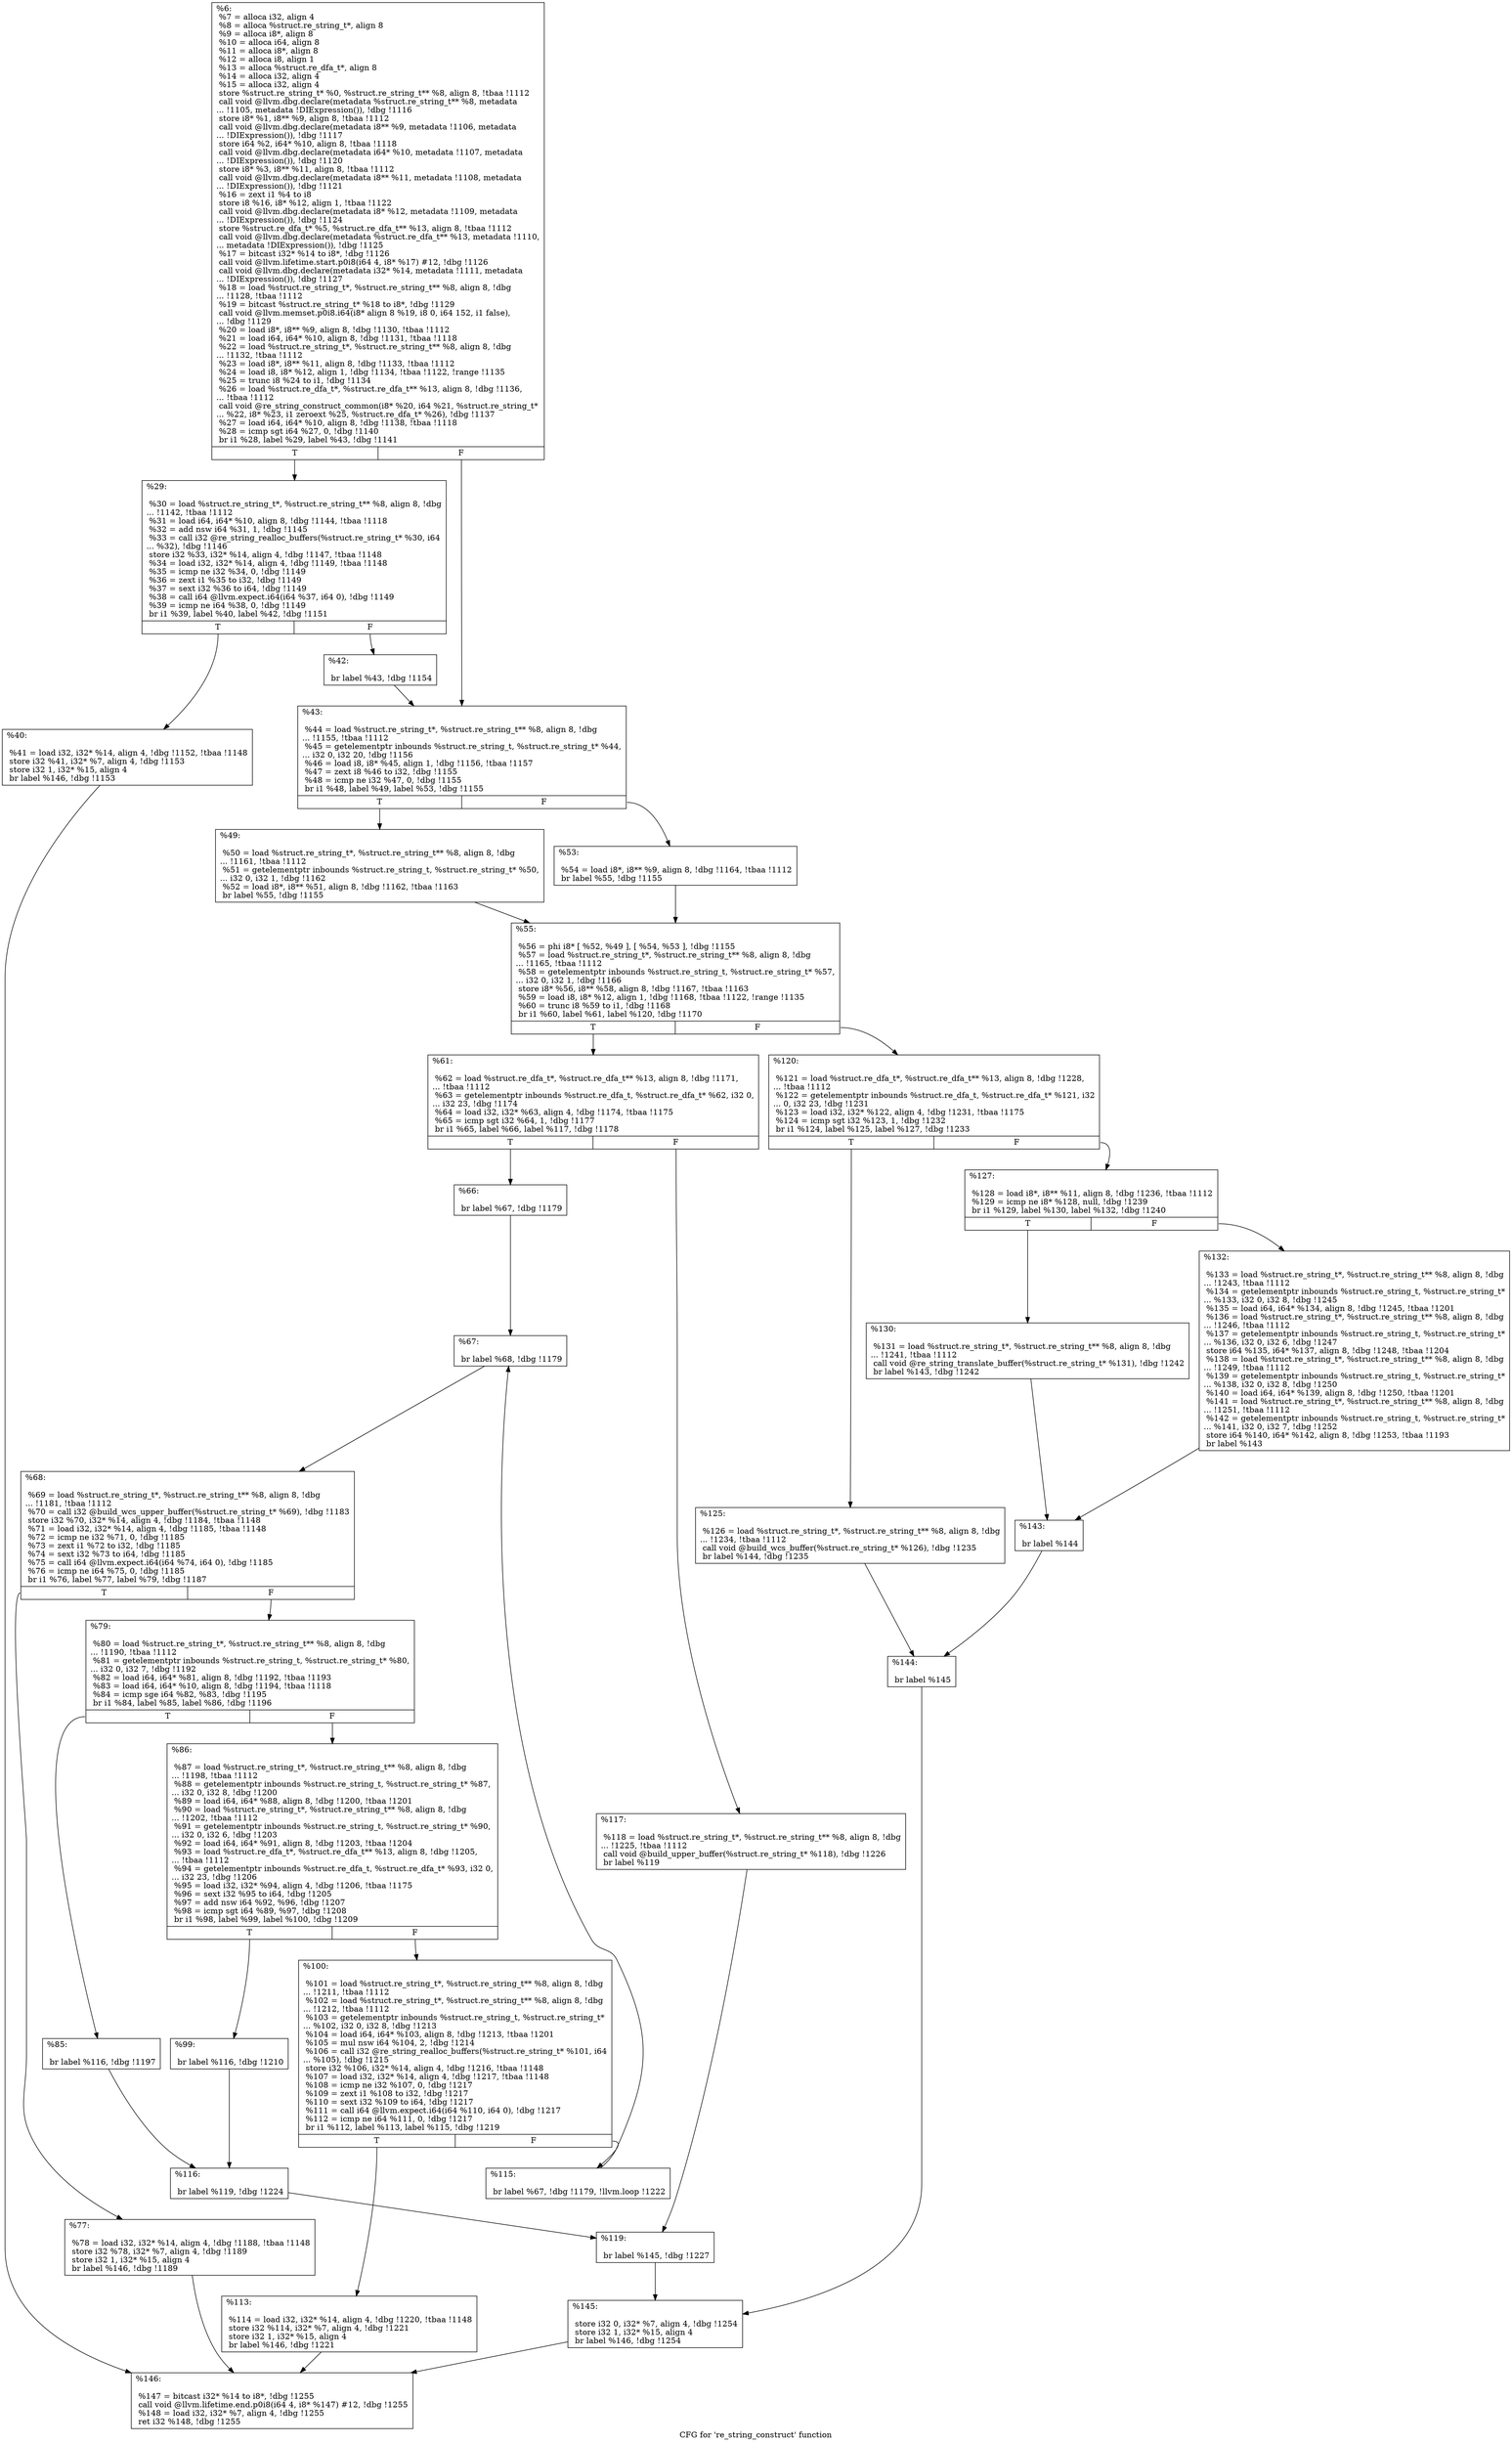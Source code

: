 digraph "CFG for 're_string_construct' function" {
	label="CFG for 're_string_construct' function";

	Node0xab2c10 [shape=record,label="{%6:\l  %7 = alloca i32, align 4\l  %8 = alloca %struct.re_string_t*, align 8\l  %9 = alloca i8*, align 8\l  %10 = alloca i64, align 8\l  %11 = alloca i8*, align 8\l  %12 = alloca i8, align 1\l  %13 = alloca %struct.re_dfa_t*, align 8\l  %14 = alloca i32, align 4\l  %15 = alloca i32, align 4\l  store %struct.re_string_t* %0, %struct.re_string_t** %8, align 8, !tbaa !1112\l  call void @llvm.dbg.declare(metadata %struct.re_string_t** %8, metadata\l... !1105, metadata !DIExpression()), !dbg !1116\l  store i8* %1, i8** %9, align 8, !tbaa !1112\l  call void @llvm.dbg.declare(metadata i8** %9, metadata !1106, metadata\l... !DIExpression()), !dbg !1117\l  store i64 %2, i64* %10, align 8, !tbaa !1118\l  call void @llvm.dbg.declare(metadata i64* %10, metadata !1107, metadata\l... !DIExpression()), !dbg !1120\l  store i8* %3, i8** %11, align 8, !tbaa !1112\l  call void @llvm.dbg.declare(metadata i8** %11, metadata !1108, metadata\l... !DIExpression()), !dbg !1121\l  %16 = zext i1 %4 to i8\l  store i8 %16, i8* %12, align 1, !tbaa !1122\l  call void @llvm.dbg.declare(metadata i8* %12, metadata !1109, metadata\l... !DIExpression()), !dbg !1124\l  store %struct.re_dfa_t* %5, %struct.re_dfa_t** %13, align 8, !tbaa !1112\l  call void @llvm.dbg.declare(metadata %struct.re_dfa_t** %13, metadata !1110,\l... metadata !DIExpression()), !dbg !1125\l  %17 = bitcast i32* %14 to i8*, !dbg !1126\l  call void @llvm.lifetime.start.p0i8(i64 4, i8* %17) #12, !dbg !1126\l  call void @llvm.dbg.declare(metadata i32* %14, metadata !1111, metadata\l... !DIExpression()), !dbg !1127\l  %18 = load %struct.re_string_t*, %struct.re_string_t** %8, align 8, !dbg\l... !1128, !tbaa !1112\l  %19 = bitcast %struct.re_string_t* %18 to i8*, !dbg !1129\l  call void @llvm.memset.p0i8.i64(i8* align 8 %19, i8 0, i64 152, i1 false),\l... !dbg !1129\l  %20 = load i8*, i8** %9, align 8, !dbg !1130, !tbaa !1112\l  %21 = load i64, i64* %10, align 8, !dbg !1131, !tbaa !1118\l  %22 = load %struct.re_string_t*, %struct.re_string_t** %8, align 8, !dbg\l... !1132, !tbaa !1112\l  %23 = load i8*, i8** %11, align 8, !dbg !1133, !tbaa !1112\l  %24 = load i8, i8* %12, align 1, !dbg !1134, !tbaa !1122, !range !1135\l  %25 = trunc i8 %24 to i1, !dbg !1134\l  %26 = load %struct.re_dfa_t*, %struct.re_dfa_t** %13, align 8, !dbg !1136,\l... !tbaa !1112\l  call void @re_string_construct_common(i8* %20, i64 %21, %struct.re_string_t*\l... %22, i8* %23, i1 zeroext %25, %struct.re_dfa_t* %26), !dbg !1137\l  %27 = load i64, i64* %10, align 8, !dbg !1138, !tbaa !1118\l  %28 = icmp sgt i64 %27, 0, !dbg !1140\l  br i1 %28, label %29, label %43, !dbg !1141\l|{<s0>T|<s1>F}}"];
	Node0xab2c10:s0 -> Node0xabaef0;
	Node0xab2c10:s1 -> Node0xabafe0;
	Node0xabaef0 [shape=record,label="{%29:\l\l  %30 = load %struct.re_string_t*, %struct.re_string_t** %8, align 8, !dbg\l... !1142, !tbaa !1112\l  %31 = load i64, i64* %10, align 8, !dbg !1144, !tbaa !1118\l  %32 = add nsw i64 %31, 1, !dbg !1145\l  %33 = call i32 @re_string_realloc_buffers(%struct.re_string_t* %30, i64\l... %32), !dbg !1146\l  store i32 %33, i32* %14, align 4, !dbg !1147, !tbaa !1148\l  %34 = load i32, i32* %14, align 4, !dbg !1149, !tbaa !1148\l  %35 = icmp ne i32 %34, 0, !dbg !1149\l  %36 = zext i1 %35 to i32, !dbg !1149\l  %37 = sext i32 %36 to i64, !dbg !1149\l  %38 = call i64 @llvm.expect.i64(i64 %37, i64 0), !dbg !1149\l  %39 = icmp ne i64 %38, 0, !dbg !1149\l  br i1 %39, label %40, label %42, !dbg !1151\l|{<s0>T|<s1>F}}"];
	Node0xabaef0:s0 -> Node0xabaf40;
	Node0xabaef0:s1 -> Node0xabaf90;
	Node0xabaf40 [shape=record,label="{%40:\l\l  %41 = load i32, i32* %14, align 4, !dbg !1152, !tbaa !1148\l  store i32 %41, i32* %7, align 4, !dbg !1153\l  store i32 1, i32* %15, align 4\l  br label %146, !dbg !1153\l}"];
	Node0xabaf40 -> Node0xabb850;
	Node0xabaf90 [shape=record,label="{%42:\l\l  br label %43, !dbg !1154\l}"];
	Node0xabaf90 -> Node0xabafe0;
	Node0xabafe0 [shape=record,label="{%43:\l\l  %44 = load %struct.re_string_t*, %struct.re_string_t** %8, align 8, !dbg\l... !1155, !tbaa !1112\l  %45 = getelementptr inbounds %struct.re_string_t, %struct.re_string_t* %44,\l... i32 0, i32 20, !dbg !1156\l  %46 = load i8, i8* %45, align 1, !dbg !1156, !tbaa !1157\l  %47 = zext i8 %46 to i32, !dbg !1155\l  %48 = icmp ne i32 %47, 0, !dbg !1155\l  br i1 %48, label %49, label %53, !dbg !1155\l|{<s0>T|<s1>F}}"];
	Node0xabafe0:s0 -> Node0xabb030;
	Node0xabafe0:s1 -> Node0xabb080;
	Node0xabb030 [shape=record,label="{%49:\l\l  %50 = load %struct.re_string_t*, %struct.re_string_t** %8, align 8, !dbg\l... !1161, !tbaa !1112\l  %51 = getelementptr inbounds %struct.re_string_t, %struct.re_string_t* %50,\l... i32 0, i32 1, !dbg !1162\l  %52 = load i8*, i8** %51, align 8, !dbg !1162, !tbaa !1163\l  br label %55, !dbg !1155\l}"];
	Node0xabb030 -> Node0xabb0d0;
	Node0xabb080 [shape=record,label="{%53:\l\l  %54 = load i8*, i8** %9, align 8, !dbg !1164, !tbaa !1112\l  br label %55, !dbg !1155\l}"];
	Node0xabb080 -> Node0xabb0d0;
	Node0xabb0d0 [shape=record,label="{%55:\l\l  %56 = phi i8* [ %52, %49 ], [ %54, %53 ], !dbg !1155\l  %57 = load %struct.re_string_t*, %struct.re_string_t** %8, align 8, !dbg\l... !1165, !tbaa !1112\l  %58 = getelementptr inbounds %struct.re_string_t, %struct.re_string_t* %57,\l... i32 0, i32 1, !dbg !1166\l  store i8* %56, i8** %58, align 8, !dbg !1167, !tbaa !1163\l  %59 = load i8, i8* %12, align 1, !dbg !1168, !tbaa !1122, !range !1135\l  %60 = trunc i8 %59 to i1, !dbg !1168\l  br i1 %60, label %61, label %120, !dbg !1170\l|{<s0>T|<s1>F}}"];
	Node0xabb0d0:s0 -> Node0xabb120;
	Node0xabb0d0:s1 -> Node0xabb5d0;
	Node0xabb120 [shape=record,label="{%61:\l\l  %62 = load %struct.re_dfa_t*, %struct.re_dfa_t** %13, align 8, !dbg !1171,\l... !tbaa !1112\l  %63 = getelementptr inbounds %struct.re_dfa_t, %struct.re_dfa_t* %62, i32 0,\l... i32 23, !dbg !1174\l  %64 = load i32, i32* %63, align 4, !dbg !1174, !tbaa !1175\l  %65 = icmp sgt i32 %64, 1, !dbg !1177\l  br i1 %65, label %66, label %117, !dbg !1178\l|{<s0>T|<s1>F}}"];
	Node0xabb120:s0 -> Node0xabb170;
	Node0xabb120:s1 -> Node0xabb530;
	Node0xabb170 [shape=record,label="{%66:\l\l  br label %67, !dbg !1179\l}"];
	Node0xabb170 -> Node0xabb1c0;
	Node0xabb1c0 [shape=record,label="{%67:\l\l  br label %68, !dbg !1179\l}"];
	Node0xabb1c0 -> Node0xabb210;
	Node0xabb210 [shape=record,label="{%68:\l\l  %69 = load %struct.re_string_t*, %struct.re_string_t** %8, align 8, !dbg\l... !1181, !tbaa !1112\l  %70 = call i32 @build_wcs_upper_buffer(%struct.re_string_t* %69), !dbg !1183\l  store i32 %70, i32* %14, align 4, !dbg !1184, !tbaa !1148\l  %71 = load i32, i32* %14, align 4, !dbg !1185, !tbaa !1148\l  %72 = icmp ne i32 %71, 0, !dbg !1185\l  %73 = zext i1 %72 to i32, !dbg !1185\l  %74 = sext i32 %73 to i64, !dbg !1185\l  %75 = call i64 @llvm.expect.i64(i64 %74, i64 0), !dbg !1185\l  %76 = icmp ne i64 %75, 0, !dbg !1185\l  br i1 %76, label %77, label %79, !dbg !1187\l|{<s0>T|<s1>F}}"];
	Node0xabb210:s0 -> Node0xabb260;
	Node0xabb210:s1 -> Node0xabb2b0;
	Node0xabb260 [shape=record,label="{%77:\l\l  %78 = load i32, i32* %14, align 4, !dbg !1188, !tbaa !1148\l  store i32 %78, i32* %7, align 4, !dbg !1189\l  store i32 1, i32* %15, align 4\l  br label %146, !dbg !1189\l}"];
	Node0xabb260 -> Node0xabb850;
	Node0xabb2b0 [shape=record,label="{%79:\l\l  %80 = load %struct.re_string_t*, %struct.re_string_t** %8, align 8, !dbg\l... !1190, !tbaa !1112\l  %81 = getelementptr inbounds %struct.re_string_t, %struct.re_string_t* %80,\l... i32 0, i32 7, !dbg !1192\l  %82 = load i64, i64* %81, align 8, !dbg !1192, !tbaa !1193\l  %83 = load i64, i64* %10, align 8, !dbg !1194, !tbaa !1118\l  %84 = icmp sge i64 %82, %83, !dbg !1195\l  br i1 %84, label %85, label %86, !dbg !1196\l|{<s0>T|<s1>F}}"];
	Node0xabb2b0:s0 -> Node0xabb300;
	Node0xabb2b0:s1 -> Node0xabb350;
	Node0xabb300 [shape=record,label="{%85:\l\l  br label %116, !dbg !1197\l}"];
	Node0xabb300 -> Node0xabb4e0;
	Node0xabb350 [shape=record,label="{%86:\l\l  %87 = load %struct.re_string_t*, %struct.re_string_t** %8, align 8, !dbg\l... !1198, !tbaa !1112\l  %88 = getelementptr inbounds %struct.re_string_t, %struct.re_string_t* %87,\l... i32 0, i32 8, !dbg !1200\l  %89 = load i64, i64* %88, align 8, !dbg !1200, !tbaa !1201\l  %90 = load %struct.re_string_t*, %struct.re_string_t** %8, align 8, !dbg\l... !1202, !tbaa !1112\l  %91 = getelementptr inbounds %struct.re_string_t, %struct.re_string_t* %90,\l... i32 0, i32 6, !dbg !1203\l  %92 = load i64, i64* %91, align 8, !dbg !1203, !tbaa !1204\l  %93 = load %struct.re_dfa_t*, %struct.re_dfa_t** %13, align 8, !dbg !1205,\l... !tbaa !1112\l  %94 = getelementptr inbounds %struct.re_dfa_t, %struct.re_dfa_t* %93, i32 0,\l... i32 23, !dbg !1206\l  %95 = load i32, i32* %94, align 4, !dbg !1206, !tbaa !1175\l  %96 = sext i32 %95 to i64, !dbg !1205\l  %97 = add nsw i64 %92, %96, !dbg !1207\l  %98 = icmp sgt i64 %89, %97, !dbg !1208\l  br i1 %98, label %99, label %100, !dbg !1209\l|{<s0>T|<s1>F}}"];
	Node0xabb350:s0 -> Node0xabb3a0;
	Node0xabb350:s1 -> Node0xabb3f0;
	Node0xabb3a0 [shape=record,label="{%99:\l\l  br label %116, !dbg !1210\l}"];
	Node0xabb3a0 -> Node0xabb4e0;
	Node0xabb3f0 [shape=record,label="{%100:\l\l  %101 = load %struct.re_string_t*, %struct.re_string_t** %8, align 8, !dbg\l... !1211, !tbaa !1112\l  %102 = load %struct.re_string_t*, %struct.re_string_t** %8, align 8, !dbg\l... !1212, !tbaa !1112\l  %103 = getelementptr inbounds %struct.re_string_t, %struct.re_string_t*\l... %102, i32 0, i32 8, !dbg !1213\l  %104 = load i64, i64* %103, align 8, !dbg !1213, !tbaa !1201\l  %105 = mul nsw i64 %104, 2, !dbg !1214\l  %106 = call i32 @re_string_realloc_buffers(%struct.re_string_t* %101, i64\l... %105), !dbg !1215\l  store i32 %106, i32* %14, align 4, !dbg !1216, !tbaa !1148\l  %107 = load i32, i32* %14, align 4, !dbg !1217, !tbaa !1148\l  %108 = icmp ne i32 %107, 0, !dbg !1217\l  %109 = zext i1 %108 to i32, !dbg !1217\l  %110 = sext i32 %109 to i64, !dbg !1217\l  %111 = call i64 @llvm.expect.i64(i64 %110, i64 0), !dbg !1217\l  %112 = icmp ne i64 %111, 0, !dbg !1217\l  br i1 %112, label %113, label %115, !dbg !1219\l|{<s0>T|<s1>F}}"];
	Node0xabb3f0:s0 -> Node0xabb440;
	Node0xabb3f0:s1 -> Node0xabb490;
	Node0xabb440 [shape=record,label="{%113:\l\l  %114 = load i32, i32* %14, align 4, !dbg !1220, !tbaa !1148\l  store i32 %114, i32* %7, align 4, !dbg !1221\l  store i32 1, i32* %15, align 4\l  br label %146, !dbg !1221\l}"];
	Node0xabb440 -> Node0xabb850;
	Node0xabb490 [shape=record,label="{%115:\l\l  br label %67, !dbg !1179, !llvm.loop !1222\l}"];
	Node0xabb490 -> Node0xabb1c0;
	Node0xabb4e0 [shape=record,label="{%116:\l\l  br label %119, !dbg !1224\l}"];
	Node0xabb4e0 -> Node0xabb580;
	Node0xabb530 [shape=record,label="{%117:\l\l  %118 = load %struct.re_string_t*, %struct.re_string_t** %8, align 8, !dbg\l... !1225, !tbaa !1112\l  call void @build_upper_buffer(%struct.re_string_t* %118), !dbg !1226\l  br label %119\l}"];
	Node0xabb530 -> Node0xabb580;
	Node0xabb580 [shape=record,label="{%119:\l\l  br label %145, !dbg !1227\l}"];
	Node0xabb580 -> Node0xabb800;
	Node0xabb5d0 [shape=record,label="{%120:\l\l  %121 = load %struct.re_dfa_t*, %struct.re_dfa_t** %13, align 8, !dbg !1228,\l... !tbaa !1112\l  %122 = getelementptr inbounds %struct.re_dfa_t, %struct.re_dfa_t* %121, i32\l... 0, i32 23, !dbg !1231\l  %123 = load i32, i32* %122, align 4, !dbg !1231, !tbaa !1175\l  %124 = icmp sgt i32 %123, 1, !dbg !1232\l  br i1 %124, label %125, label %127, !dbg !1233\l|{<s0>T|<s1>F}}"];
	Node0xabb5d0:s0 -> Node0xabb620;
	Node0xabb5d0:s1 -> Node0xabb670;
	Node0xabb620 [shape=record,label="{%125:\l\l  %126 = load %struct.re_string_t*, %struct.re_string_t** %8, align 8, !dbg\l... !1234, !tbaa !1112\l  call void @build_wcs_buffer(%struct.re_string_t* %126), !dbg !1235\l  br label %144, !dbg !1235\l}"];
	Node0xabb620 -> Node0xabb7b0;
	Node0xabb670 [shape=record,label="{%127:\l\l  %128 = load i8*, i8** %11, align 8, !dbg !1236, !tbaa !1112\l  %129 = icmp ne i8* %128, null, !dbg !1239\l  br i1 %129, label %130, label %132, !dbg !1240\l|{<s0>T|<s1>F}}"];
	Node0xabb670:s0 -> Node0xabb6c0;
	Node0xabb670:s1 -> Node0xabb710;
	Node0xabb6c0 [shape=record,label="{%130:\l\l  %131 = load %struct.re_string_t*, %struct.re_string_t** %8, align 8, !dbg\l... !1241, !tbaa !1112\l  call void @re_string_translate_buffer(%struct.re_string_t* %131), !dbg !1242\l  br label %143, !dbg !1242\l}"];
	Node0xabb6c0 -> Node0xabb760;
	Node0xabb710 [shape=record,label="{%132:\l\l  %133 = load %struct.re_string_t*, %struct.re_string_t** %8, align 8, !dbg\l... !1243, !tbaa !1112\l  %134 = getelementptr inbounds %struct.re_string_t, %struct.re_string_t*\l... %133, i32 0, i32 8, !dbg !1245\l  %135 = load i64, i64* %134, align 8, !dbg !1245, !tbaa !1201\l  %136 = load %struct.re_string_t*, %struct.re_string_t** %8, align 8, !dbg\l... !1246, !tbaa !1112\l  %137 = getelementptr inbounds %struct.re_string_t, %struct.re_string_t*\l... %136, i32 0, i32 6, !dbg !1247\l  store i64 %135, i64* %137, align 8, !dbg !1248, !tbaa !1204\l  %138 = load %struct.re_string_t*, %struct.re_string_t** %8, align 8, !dbg\l... !1249, !tbaa !1112\l  %139 = getelementptr inbounds %struct.re_string_t, %struct.re_string_t*\l... %138, i32 0, i32 8, !dbg !1250\l  %140 = load i64, i64* %139, align 8, !dbg !1250, !tbaa !1201\l  %141 = load %struct.re_string_t*, %struct.re_string_t** %8, align 8, !dbg\l... !1251, !tbaa !1112\l  %142 = getelementptr inbounds %struct.re_string_t, %struct.re_string_t*\l... %141, i32 0, i32 7, !dbg !1252\l  store i64 %140, i64* %142, align 8, !dbg !1253, !tbaa !1193\l  br label %143\l}"];
	Node0xabb710 -> Node0xabb760;
	Node0xabb760 [shape=record,label="{%143:\l\l  br label %144\l}"];
	Node0xabb760 -> Node0xabb7b0;
	Node0xabb7b0 [shape=record,label="{%144:\l\l  br label %145\l}"];
	Node0xabb7b0 -> Node0xabb800;
	Node0xabb800 [shape=record,label="{%145:\l\l  store i32 0, i32* %7, align 4, !dbg !1254\l  store i32 1, i32* %15, align 4\l  br label %146, !dbg !1254\l}"];
	Node0xabb800 -> Node0xabb850;
	Node0xabb850 [shape=record,label="{%146:\l\l  %147 = bitcast i32* %14 to i8*, !dbg !1255\l  call void @llvm.lifetime.end.p0i8(i64 4, i8* %147) #12, !dbg !1255\l  %148 = load i32, i32* %7, align 4, !dbg !1255\l  ret i32 %148, !dbg !1255\l}"];
}
